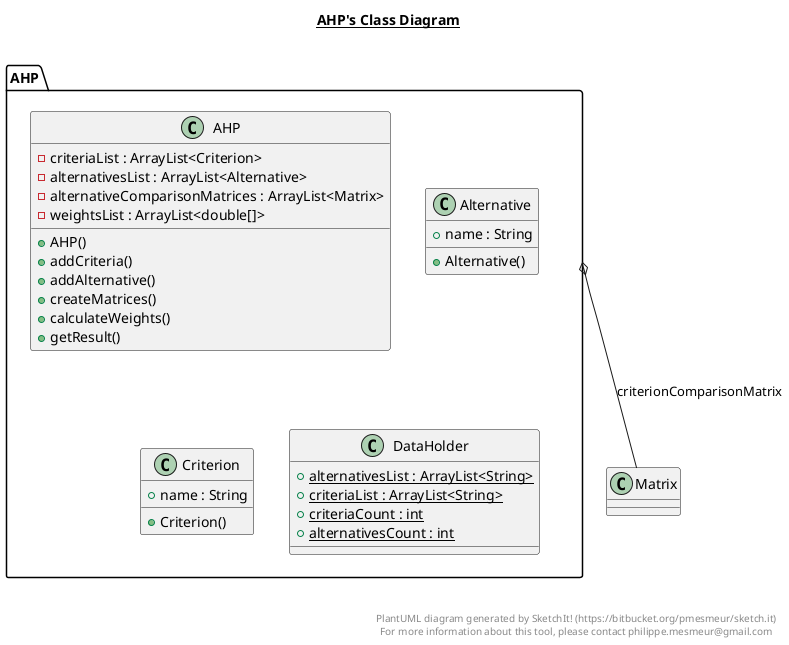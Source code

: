 @startuml

title __AHP's Class Diagram__\n

  package AHP {
    class AHP {
        - criteriaList : ArrayList<Criterion>
        - alternativesList : ArrayList<Alternative>
        - alternativeComparisonMatrices : ArrayList<Matrix>
        - weightsList : ArrayList<double[]>
        + AHP()
        + addCriteria()
        + addAlternative()
        + createMatrices()
        + calculateWeights()
        + getResult()
    }
  }
  

  package AHP {
    class Alternative {
        + name : String
        + Alternative()
    }
  }
  

  package AHP {
    class Criterion {
        + name : String
        + Criterion()
    }
  }
  

  package AHP {
    class DataHolder {
        {static} + alternativesList : ArrayList<String>
        {static} + criteriaList : ArrayList<String>
        {static} + criteriaCount : int
        {static} + alternativesCount : int
    }
  }
  

  AHP o-- Matrix : criterionComparisonMatrix


right footer


PlantUML diagram generated by SketchIt! (https://bitbucket.org/pmesmeur/sketch.it)
For more information about this tool, please contact philippe.mesmeur@gmail.com
endfooter

@enduml
